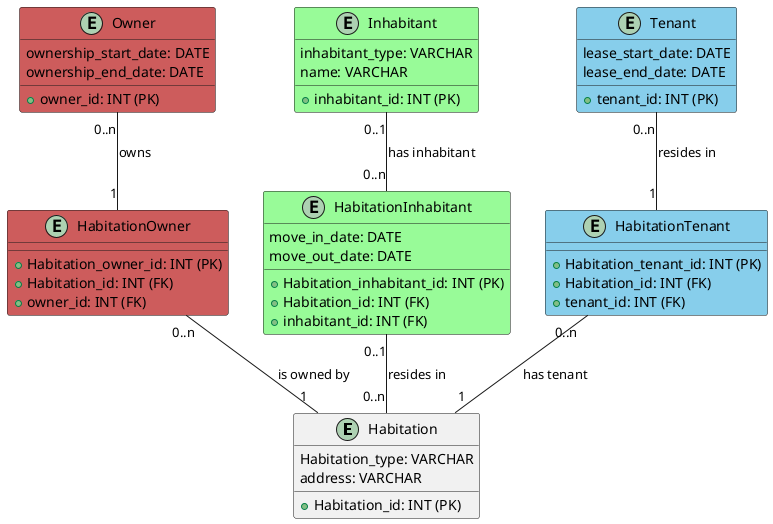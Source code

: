 @startuml ex3


entity Habitation  {
  +Habitation_id: INT (PK)
  Habitation_type: VARCHAR
  address: VARCHAR
}

entity Inhabitant #PaleGreen {
  +inhabitant_id: INT (PK)
  inhabitant_type: VARCHAR
  name: VARCHAR
}

entity Tenant #SkyBlue {
  +tenant_id: INT (PK)
  lease_start_date: DATE
  lease_end_date: DATE
}

entity Owner #IndianRed {
  +owner_id: INT (PK)
  ownership_start_date: DATE
  ownership_end_date: DATE
}

entity HabitationInhabitant #PaleGreen {
  +Habitation_inhabitant_id: INT (PK)
  move_in_date: DATE
  move_out_date: DATE
  +Habitation_id: INT (FK)
  +inhabitant_id: INT (FK)
}

entity HabitationTenant #SkyBlue {
  +Habitation_tenant_id: INT (PK)
  +Habitation_id: INT (FK)
  +tenant_id: INT (FK)
}

entity HabitationOwner  #IndianRed{
  +Habitation_owner_id: INT (PK)
  +Habitation_id: INT (FK)
  +owner_id: INT (FK)
}

HabitationInhabitant "0..1" -- "0..n" Habitation : resides in
HabitationInhabitant "0..n" -up- "0..1" Inhabitant : has inhabitant

HabitationTenant "0..n" -- "1" Habitation : has tenant
HabitationTenant "1" -up- "0..n" Tenant : resides in

HabitationOwner "0..n" -down- "1" Habitation : is owned by
HabitationOwner "1" -up- "0..n" Owner : owns

@enduml